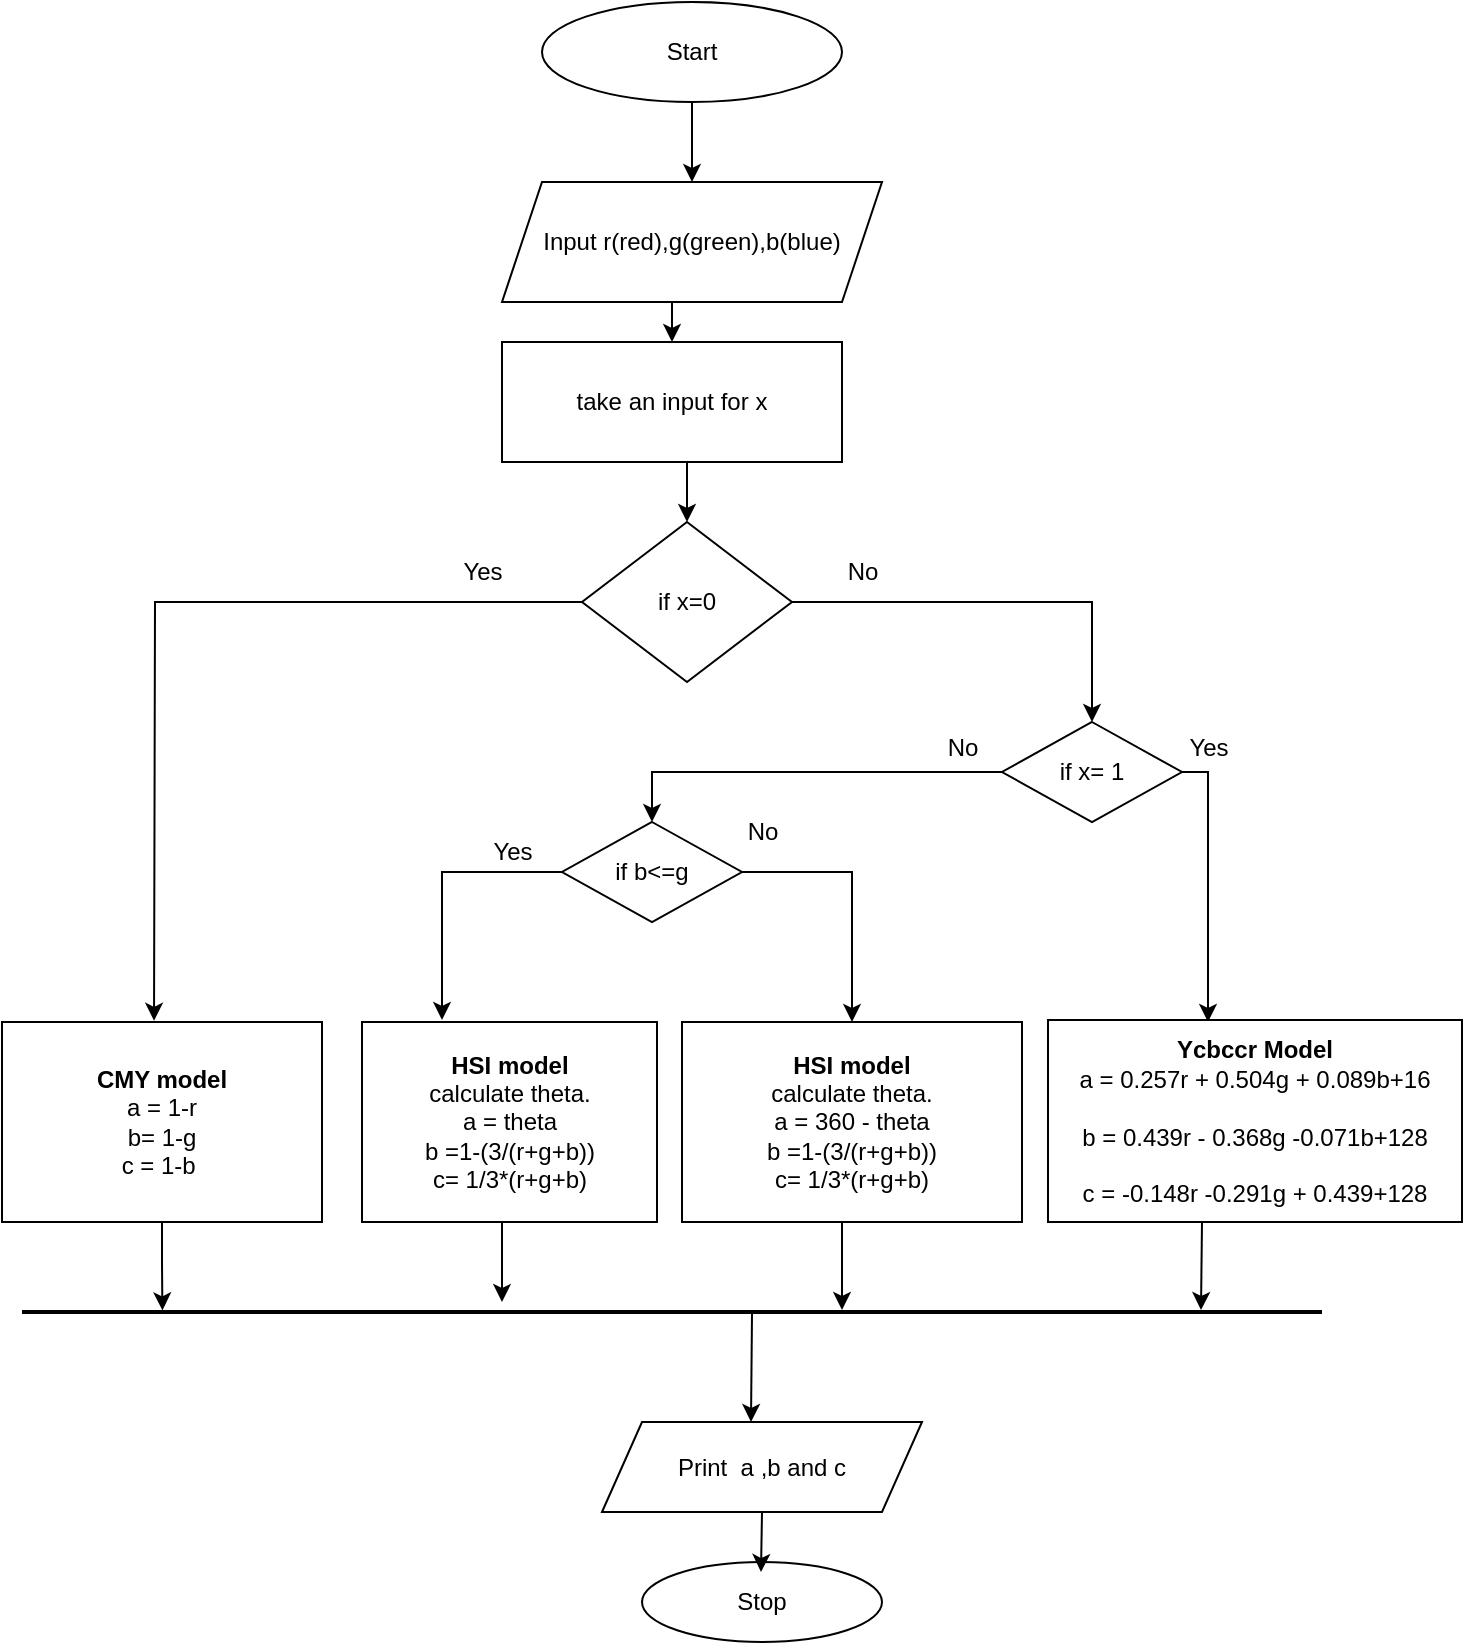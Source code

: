 <mxfile version="21.6.1" type="github">
  <diagram name="Page-1" id="t8HXH4a5JJKXtIFofeSr">
    <mxGraphModel dx="1050" dy="581" grid="1" gridSize="10" guides="1" tooltips="1" connect="1" arrows="1" fold="1" page="1" pageScale="1" pageWidth="827" pageHeight="1169" math="0" shadow="0">
      <root>
        <mxCell id="0" />
        <mxCell id="1" parent="0" />
        <mxCell id="Mtcm4c_lqoG7hYifoDOk-1" style="edgeStyle=orthogonalEdgeStyle;rounded=0;orthogonalLoop=1;jettySize=auto;html=1;entryX=0.5;entryY=0;entryDx=0;entryDy=0;" edge="1" parent="1" source="Mtcm4c_lqoG7hYifoDOk-2" target="Mtcm4c_lqoG7hYifoDOk-4">
          <mxGeometry relative="1" as="geometry" />
        </mxCell>
        <mxCell id="Mtcm4c_lqoG7hYifoDOk-2" value="Start" style="ellipse;whiteSpace=wrap;html=1;" vertex="1" parent="1">
          <mxGeometry x="320" y="50" width="150" height="50" as="geometry" />
        </mxCell>
        <mxCell id="Mtcm4c_lqoG7hYifoDOk-3" style="edgeStyle=orthogonalEdgeStyle;rounded=0;orthogonalLoop=1;jettySize=auto;html=1;exitX=0.5;exitY=1;exitDx=0;exitDy=0;entryX=0.5;entryY=0;entryDx=0;entryDy=0;" edge="1" parent="1" source="Mtcm4c_lqoG7hYifoDOk-4" target="Mtcm4c_lqoG7hYifoDOk-6">
          <mxGeometry relative="1" as="geometry" />
        </mxCell>
        <mxCell id="Mtcm4c_lqoG7hYifoDOk-4" value="Input r(red),g(green),b(blue)" style="shape=parallelogram;perimeter=parallelogramPerimeter;whiteSpace=wrap;html=1;fixedSize=1;" vertex="1" parent="1">
          <mxGeometry x="300" y="140" width="190" height="60" as="geometry" />
        </mxCell>
        <mxCell id="Mtcm4c_lqoG7hYifoDOk-5" style="edgeStyle=orthogonalEdgeStyle;rounded=0;orthogonalLoop=1;jettySize=auto;html=1;entryX=0.5;entryY=0;entryDx=0;entryDy=0;" edge="1" parent="1" source="Mtcm4c_lqoG7hYifoDOk-6" target="Mtcm4c_lqoG7hYifoDOk-9">
          <mxGeometry relative="1" as="geometry">
            <Array as="points">
              <mxPoint x="393" y="300" />
            </Array>
          </mxGeometry>
        </mxCell>
        <mxCell id="Mtcm4c_lqoG7hYifoDOk-6" value="take an input for x" style="rounded=0;whiteSpace=wrap;html=1;" vertex="1" parent="1">
          <mxGeometry x="300" y="220" width="170" height="60" as="geometry" />
        </mxCell>
        <mxCell id="Mtcm4c_lqoG7hYifoDOk-7" style="edgeStyle=orthogonalEdgeStyle;rounded=0;orthogonalLoop=1;jettySize=auto;html=1;entryX=0.5;entryY=0;entryDx=0;entryDy=0;" edge="1" parent="1" source="Mtcm4c_lqoG7hYifoDOk-9" target="Mtcm4c_lqoG7hYifoDOk-12">
          <mxGeometry relative="1" as="geometry" />
        </mxCell>
        <mxCell id="Mtcm4c_lqoG7hYifoDOk-36" style="edgeStyle=orthogonalEdgeStyle;rounded=0;orthogonalLoop=1;jettySize=auto;html=1;entryX=0.448;entryY=-0.006;entryDx=0;entryDy=0;entryPerimeter=0;" edge="1" parent="1" source="Mtcm4c_lqoG7hYifoDOk-9">
          <mxGeometry relative="1" as="geometry">
            <mxPoint x="126.016" y="559.394" as="targetPoint" />
          </mxGeometry>
        </mxCell>
        <mxCell id="Mtcm4c_lqoG7hYifoDOk-9" value="if x=0" style="rhombus;whiteSpace=wrap;html=1;" vertex="1" parent="1">
          <mxGeometry x="340" y="310" width="105" height="80" as="geometry" />
        </mxCell>
        <mxCell id="Mtcm4c_lqoG7hYifoDOk-10" style="edgeStyle=orthogonalEdgeStyle;rounded=0;orthogonalLoop=1;jettySize=auto;html=1;entryX=0.5;entryY=0;entryDx=0;entryDy=0;" edge="1" parent="1" source="Mtcm4c_lqoG7hYifoDOk-12" target="Mtcm4c_lqoG7hYifoDOk-15">
          <mxGeometry relative="1" as="geometry" />
        </mxCell>
        <mxCell id="Mtcm4c_lqoG7hYifoDOk-37" style="edgeStyle=orthogonalEdgeStyle;rounded=0;orthogonalLoop=1;jettySize=auto;html=1;entryX=0.5;entryY=0;entryDx=0;entryDy=0;" edge="1" parent="1" source="Mtcm4c_lqoG7hYifoDOk-12" target="Mtcm4c_lqoG7hYifoDOk-18">
          <mxGeometry relative="1" as="geometry">
            <Array as="points">
              <mxPoint x="653" y="435" />
            </Array>
          </mxGeometry>
        </mxCell>
        <mxCell id="Mtcm4c_lqoG7hYifoDOk-12" value="if x= 1" style="rhombus;whiteSpace=wrap;html=1;" vertex="1" parent="1">
          <mxGeometry x="550" y="410" width="90" height="50" as="geometry" />
        </mxCell>
        <mxCell id="Mtcm4c_lqoG7hYifoDOk-14" style="edgeStyle=orthogonalEdgeStyle;rounded=0;orthogonalLoop=1;jettySize=auto;html=1;" edge="1" parent="1" source="Mtcm4c_lqoG7hYifoDOk-15">
          <mxGeometry relative="1" as="geometry">
            <mxPoint x="270" y="559" as="targetPoint" />
            <Array as="points">
              <mxPoint x="270" y="485" />
            </Array>
          </mxGeometry>
        </mxCell>
        <mxCell id="Mtcm4c_lqoG7hYifoDOk-43" style="edgeStyle=orthogonalEdgeStyle;rounded=0;orthogonalLoop=1;jettySize=auto;html=1;entryX=0.5;entryY=0;entryDx=0;entryDy=0;" edge="1" parent="1" source="Mtcm4c_lqoG7hYifoDOk-15" target="Mtcm4c_lqoG7hYifoDOk-17">
          <mxGeometry relative="1" as="geometry">
            <Array as="points">
              <mxPoint x="475" y="485" />
            </Array>
          </mxGeometry>
        </mxCell>
        <mxCell id="Mtcm4c_lqoG7hYifoDOk-15" value="if b&amp;lt;=g" style="rhombus;whiteSpace=wrap;html=1;" vertex="1" parent="1">
          <mxGeometry x="330" y="460" width="90" height="50" as="geometry" />
        </mxCell>
        <mxCell id="Mtcm4c_lqoG7hYifoDOk-16" value="&lt;b&gt;HSI model&lt;/b&gt;&lt;br&gt;calculate theta.&lt;br style=&quot;border-color: var(--border-color);&quot;&gt;a = theta&lt;br style=&quot;border-color: var(--border-color);&quot;&gt;b =1-(3/(r+g+b))&lt;br style=&quot;border-color: var(--border-color);&quot;&gt;c= 1/3*(r+g+b)" style="rounded=0;whiteSpace=wrap;html=1;" vertex="1" parent="1">
          <mxGeometry x="230" y="560" width="147.5" height="100" as="geometry" />
        </mxCell>
        <mxCell id="Mtcm4c_lqoG7hYifoDOk-17" value="&lt;b style=&quot;border-color: var(--border-color);&quot;&gt;HSI model&lt;br&gt;&lt;/b&gt;calculate theta.&lt;br&gt;a = 360 - theta&lt;br style=&quot;border-color: var(--border-color);&quot;&gt;b =1-(3/(r+g+b))&lt;br style=&quot;border-color: var(--border-color);&quot;&gt;c= 1/3*(r+g+b)" style="rounded=0;whiteSpace=wrap;html=1;" vertex="1" parent="1">
          <mxGeometry x="390" y="560" width="170" height="100" as="geometry" />
        </mxCell>
        <mxCell id="Mtcm4c_lqoG7hYifoDOk-18" value="&lt;b&gt;CMY model&lt;/b&gt;&lt;br&gt;a = 1-r&lt;br&gt;b= 1-g&lt;br&gt;c = 1-b&amp;nbsp;" style="rounded=0;whiteSpace=wrap;html=1;" vertex="1" parent="1">
          <mxGeometry x="573" y="560" width="160" height="100" as="geometry" />
        </mxCell>
        <mxCell id="Mtcm4c_lqoG7hYifoDOk-19" value="" style="line;strokeWidth=2;html=1;" vertex="1" parent="1">
          <mxGeometry x="60" y="700" width="650" height="10" as="geometry" />
        </mxCell>
        <mxCell id="Mtcm4c_lqoG7hYifoDOk-21" value="Print&amp;nbsp; a ,b and c" style="shape=parallelogram;perimeter=parallelogramPerimeter;whiteSpace=wrap;html=1;fixedSize=1;" vertex="1" parent="1">
          <mxGeometry x="350" y="760" width="160" height="45" as="geometry" />
        </mxCell>
        <mxCell id="Mtcm4c_lqoG7hYifoDOk-22" value="Stop" style="ellipse;whiteSpace=wrap;html=1;" vertex="1" parent="1">
          <mxGeometry x="370" y="830" width="120" height="40" as="geometry" />
        </mxCell>
        <mxCell id="Mtcm4c_lqoG7hYifoDOk-23" value="" style="endArrow=classic;html=1;rounded=0;entryX=0.119;entryY=0.74;entryDx=0;entryDy=0;entryPerimeter=0;" edge="1" parent="1">
          <mxGeometry width="50" height="50" relative="1" as="geometry">
            <mxPoint x="470" y="660" as="sourcePoint" />
            <mxPoint x="470" y="704" as="targetPoint" />
          </mxGeometry>
        </mxCell>
        <mxCell id="Mtcm4c_lqoG7hYifoDOk-24" value="" style="endArrow=classic;html=1;rounded=0;" edge="1" parent="1">
          <mxGeometry width="50" height="50" relative="1" as="geometry">
            <mxPoint x="300" y="660" as="sourcePoint" />
            <mxPoint x="300" y="700" as="targetPoint" />
          </mxGeometry>
        </mxCell>
        <mxCell id="Mtcm4c_lqoG7hYifoDOk-25" value="" style="endArrow=classic;html=1;rounded=0;entryX=0.119;entryY=0.74;entryDx=0;entryDy=0;entryPerimeter=0;" edge="1" parent="1">
          <mxGeometry width="50" height="50" relative="1" as="geometry">
            <mxPoint x="650" y="660" as="sourcePoint" />
            <mxPoint x="649.5" y="704" as="targetPoint" />
          </mxGeometry>
        </mxCell>
        <mxCell id="Mtcm4c_lqoG7hYifoDOk-26" value="" style="endArrow=classic;html=1;rounded=0;entryX=0.119;entryY=0.74;entryDx=0;entryDy=0;entryPerimeter=0;" edge="1" parent="1">
          <mxGeometry width="50" height="50" relative="1" as="geometry">
            <mxPoint x="425" y="706" as="sourcePoint" />
            <mxPoint x="424.5" y="760" as="targetPoint" />
          </mxGeometry>
        </mxCell>
        <mxCell id="Mtcm4c_lqoG7hYifoDOk-27" value="" style="endArrow=classic;html=1;rounded=0;entryX=0.119;entryY=0.74;entryDx=0;entryDy=0;entryPerimeter=0;" edge="1" parent="1">
          <mxGeometry width="50" height="50" relative="1" as="geometry">
            <mxPoint x="430" y="805" as="sourcePoint" />
            <mxPoint x="429.5" y="835" as="targetPoint" />
          </mxGeometry>
        </mxCell>
        <mxCell id="Mtcm4c_lqoG7hYifoDOk-28" value="Yes" style="text;html=1;align=center;verticalAlign=middle;resizable=0;points=[];autosize=1;strokeColor=none;fillColor=none;" vertex="1" parent="1">
          <mxGeometry x="270" y="320" width="40" height="30" as="geometry" />
        </mxCell>
        <mxCell id="Mtcm4c_lqoG7hYifoDOk-29" value="No" style="text;html=1;align=center;verticalAlign=middle;resizable=0;points=[];autosize=1;strokeColor=none;fillColor=none;" vertex="1" parent="1">
          <mxGeometry x="460" y="320" width="40" height="30" as="geometry" />
        </mxCell>
        <mxCell id="Mtcm4c_lqoG7hYifoDOk-30" value="Yes" style="text;html=1;align=center;verticalAlign=middle;resizable=0;points=[];autosize=1;strokeColor=none;fillColor=none;" vertex="1" parent="1">
          <mxGeometry x="285" y="460" width="40" height="30" as="geometry" />
        </mxCell>
        <mxCell id="Mtcm4c_lqoG7hYifoDOk-31" value="No" style="text;html=1;align=center;verticalAlign=middle;resizable=0;points=[];autosize=1;strokeColor=none;fillColor=none;" vertex="1" parent="1">
          <mxGeometry x="410" y="450" width="40" height="30" as="geometry" />
        </mxCell>
        <mxCell id="Mtcm4c_lqoG7hYifoDOk-32" value="No" style="text;html=1;align=center;verticalAlign=middle;resizable=0;points=[];autosize=1;strokeColor=none;fillColor=none;" vertex="1" parent="1">
          <mxGeometry x="510" y="408" width="40" height="30" as="geometry" />
        </mxCell>
        <mxCell id="Mtcm4c_lqoG7hYifoDOk-33" value="Yes" style="text;html=1;align=center;verticalAlign=middle;resizable=0;points=[];autosize=1;strokeColor=none;fillColor=none;" vertex="1" parent="1">
          <mxGeometry x="633" y="408" width="40" height="30" as="geometry" />
        </mxCell>
        <mxCell id="Mtcm4c_lqoG7hYifoDOk-40" value="&lt;b&gt;Ycbccr Model&lt;/b&gt;&lt;br&gt;a = 0.257r + 0.504g + 0.089b+16&lt;br&gt;&lt;br style=&quot;border-color: var(--border-color);&quot;&gt;b = 0.439r - 0.368g -0.071b+128&lt;br&gt;&lt;br style=&quot;border-color: var(--border-color);&quot;&gt;c = -0.148r -0.291g + 0.439+128" style="rounded=0;whiteSpace=wrap;html=1;" vertex="1" parent="1">
          <mxGeometry x="573" y="559" width="207" height="101" as="geometry" />
        </mxCell>
        <mxCell id="Mtcm4c_lqoG7hYifoDOk-42" style="edgeStyle=orthogonalEdgeStyle;rounded=0;orthogonalLoop=1;jettySize=auto;html=1;entryX=0.108;entryY=0.42;entryDx=0;entryDy=0;entryPerimeter=0;" edge="1" parent="1" source="Mtcm4c_lqoG7hYifoDOk-41" target="Mtcm4c_lqoG7hYifoDOk-19">
          <mxGeometry relative="1" as="geometry" />
        </mxCell>
        <mxCell id="Mtcm4c_lqoG7hYifoDOk-41" value="&lt;b&gt;CMY model&lt;/b&gt;&lt;br&gt;a = 1-r&lt;br&gt;b= 1-g&lt;br&gt;c = 1-b&amp;nbsp;" style="rounded=0;whiteSpace=wrap;html=1;" vertex="1" parent="1">
          <mxGeometry x="50" y="560" width="160" height="100" as="geometry" />
        </mxCell>
      </root>
    </mxGraphModel>
  </diagram>
</mxfile>
